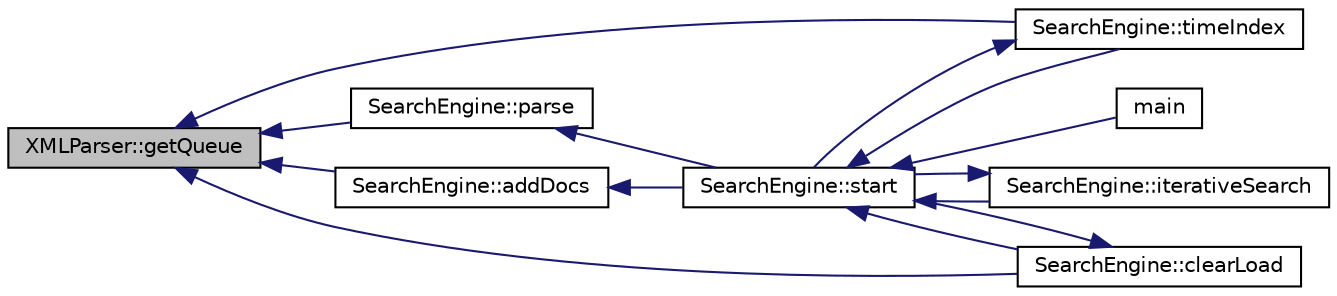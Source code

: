 digraph "XMLParser::getQueue"
{
  edge [fontname="Helvetica",fontsize="10",labelfontname="Helvetica",labelfontsize="10"];
  node [fontname="Helvetica",fontsize="10",shape=record];
  rankdir="LR";
  Node1 [label="XMLParser::getQueue",height=0.2,width=0.4,color="black", fillcolor="grey75", style="filled", fontcolor="black"];
  Node1 -> Node2 [dir="back",color="midnightblue",fontsize="10",style="solid",fontname="Helvetica"];
  Node2 [label="SearchEngine::parse",height=0.2,width=0.4,color="black", fillcolor="white", style="filled",URL="$class_search_engine.html#aa634cc73607ce8bfcce2010cecd41138"];
  Node2 -> Node3 [dir="back",color="midnightblue",fontsize="10",style="solid",fontname="Helvetica"];
  Node3 [label="SearchEngine::start",height=0.2,width=0.4,color="black", fillcolor="white", style="filled",URL="$class_search_engine.html#a9a07d4580d9ccc4f697267feb114e944"];
  Node3 -> Node4 [dir="back",color="midnightblue",fontsize="10",style="solid",fontname="Helvetica"];
  Node4 [label="main",height=0.2,width=0.4,color="black", fillcolor="white", style="filled",URL="$main_8cpp.html#ae66f6b31b5ad750f1fe042a706a4e3d4"];
  Node3 -> Node5 [dir="back",color="midnightblue",fontsize="10",style="solid",fontname="Helvetica"];
  Node5 [label="SearchEngine::timeIndex",height=0.2,width=0.4,color="black", fillcolor="white", style="filled",URL="$class_search_engine.html#a0d3b651a4e328690f0c9813445de2a04"];
  Node5 -> Node3 [dir="back",color="midnightblue",fontsize="10",style="solid",fontname="Helvetica"];
  Node3 -> Node6 [dir="back",color="midnightblue",fontsize="10",style="solid",fontname="Helvetica"];
  Node6 [label="SearchEngine::clearLoad",height=0.2,width=0.4,color="black", fillcolor="white", style="filled",URL="$class_search_engine.html#a71f2390c48d522f26a33f5663953492a"];
  Node6 -> Node3 [dir="back",color="midnightblue",fontsize="10",style="solid",fontname="Helvetica"];
  Node3 -> Node7 [dir="back",color="midnightblue",fontsize="10",style="solid",fontname="Helvetica"];
  Node7 [label="SearchEngine::iterativeSearch",height=0.2,width=0.4,color="black", fillcolor="white", style="filled",URL="$class_search_engine.html#add73e2052582702649c38a49b49def2a"];
  Node7 -> Node3 [dir="back",color="midnightblue",fontsize="10",style="solid",fontname="Helvetica"];
  Node1 -> Node5 [dir="back",color="midnightblue",fontsize="10",style="solid",fontname="Helvetica"];
  Node1 -> Node6 [dir="back",color="midnightblue",fontsize="10",style="solid",fontname="Helvetica"];
  Node1 -> Node8 [dir="back",color="midnightblue",fontsize="10",style="solid",fontname="Helvetica"];
  Node8 [label="SearchEngine::addDocs",height=0.2,width=0.4,color="black", fillcolor="white", style="filled",URL="$class_search_engine.html#a101be98d5eb959dda7570e49ce23529a"];
  Node8 -> Node3 [dir="back",color="midnightblue",fontsize="10",style="solid",fontname="Helvetica"];
}
